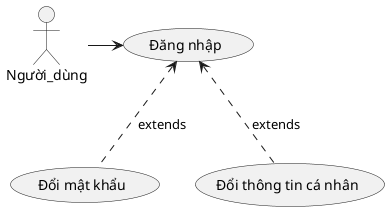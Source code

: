 @startuml
Người_dùng -> (Đăng nhập)
(Đổi mật khẩu) .up.> (Đăng nhập) :extends
(Đổi thông tin cá nhân) .up.> (Đăng nhập) :extends

@enduml
